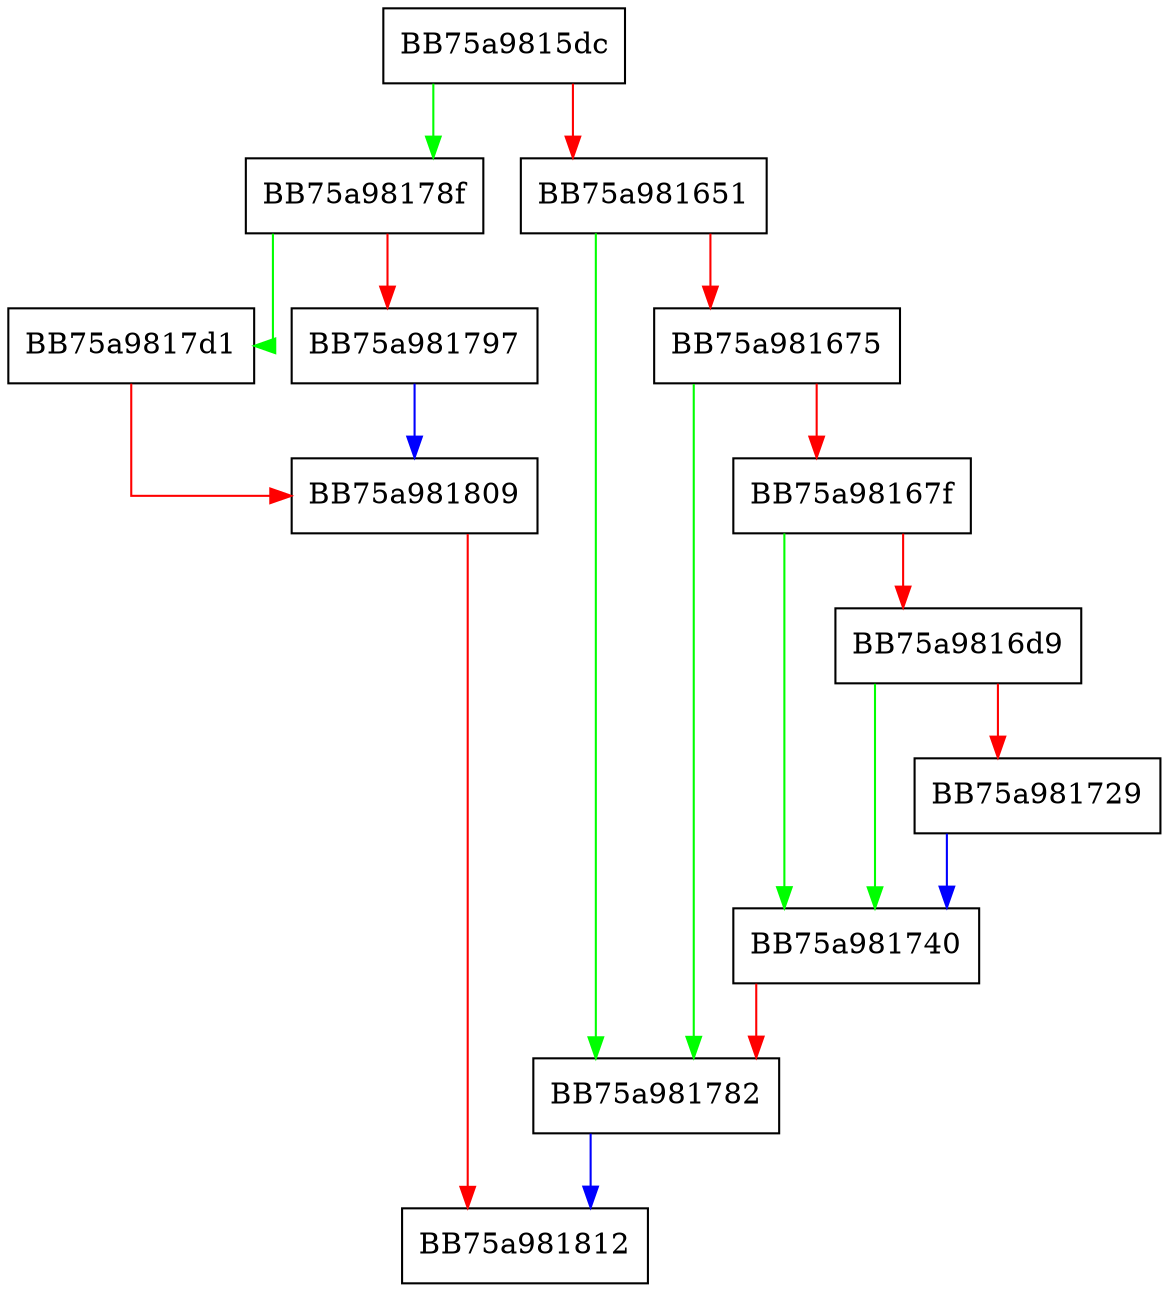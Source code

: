 digraph _init_pt_decode {
  node [shape="box"];
  graph [splines=ortho];
  BB75a9815dc -> BB75a98178f [color="green"];
  BB75a9815dc -> BB75a981651 [color="red"];
  BB75a981651 -> BB75a981782 [color="green"];
  BB75a981651 -> BB75a981675 [color="red"];
  BB75a981675 -> BB75a981782 [color="green"];
  BB75a981675 -> BB75a98167f [color="red"];
  BB75a98167f -> BB75a981740 [color="green"];
  BB75a98167f -> BB75a9816d9 [color="red"];
  BB75a9816d9 -> BB75a981740 [color="green"];
  BB75a9816d9 -> BB75a981729 [color="red"];
  BB75a981729 -> BB75a981740 [color="blue"];
  BB75a981740 -> BB75a981782 [color="red"];
  BB75a981782 -> BB75a981812 [color="blue"];
  BB75a98178f -> BB75a9817d1 [color="green"];
  BB75a98178f -> BB75a981797 [color="red"];
  BB75a981797 -> BB75a981809 [color="blue"];
  BB75a9817d1 -> BB75a981809 [color="red"];
  BB75a981809 -> BB75a981812 [color="red"];
}